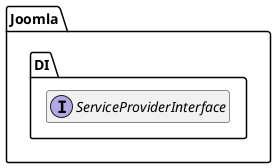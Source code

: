 @startuml
set namespaceSeparator \\
hide members
hide << alias >> circle

interface Joomla\\DI\\ServiceProviderInterface
@enduml
